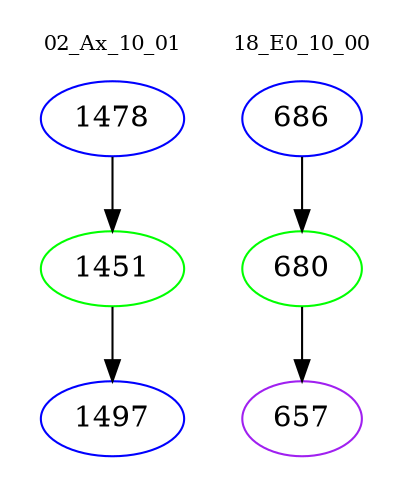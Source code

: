 digraph{
subgraph cluster_0 {
color = white
label = "02_Ax_10_01";
fontsize=10;
T0_1478 [label="1478", color="blue"]
T0_1478 -> T0_1451 [color="black"]
T0_1451 [label="1451", color="green"]
T0_1451 -> T0_1497 [color="black"]
T0_1497 [label="1497", color="blue"]
}
subgraph cluster_1 {
color = white
label = "18_E0_10_00";
fontsize=10;
T1_686 [label="686", color="blue"]
T1_686 -> T1_680 [color="black"]
T1_680 [label="680", color="green"]
T1_680 -> T1_657 [color="black"]
T1_657 [label="657", color="purple"]
}
}
